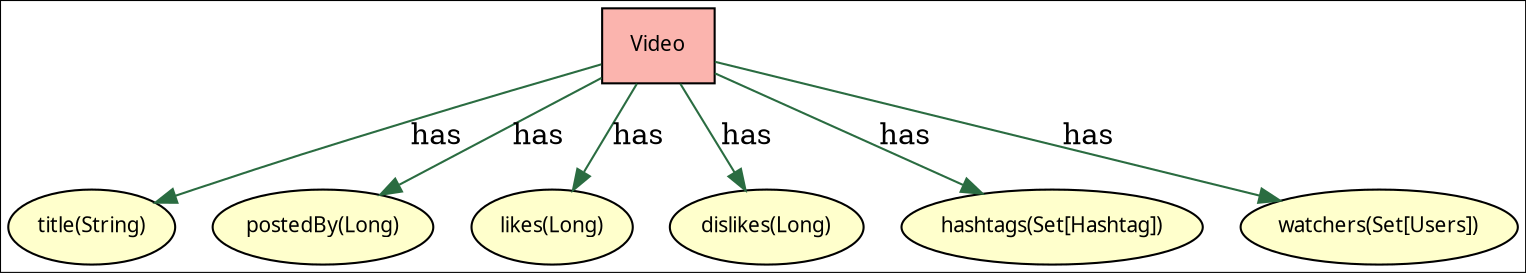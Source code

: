 digraph G {
    node[shape=rectangle, fontname=Tahoma, fontsize=10, style="filled",
        gradientangle="270", fillcolor="bisque", colorscheme="pastel19"]
  	colorscheme="pastel19"
    cluster=true;

		Video [fillcolor="1"]
		
		

		
	    title [label="title(String)" fillcolor="6" shape=ellipse ]
	    
            Video -> title [color="#2A6C41" label="has"]
	    
		
	    postedBy [label="postedBy(Long)" fillcolor="6" shape=ellipse ]
	    
            Video -> postedBy [color="#2A6C41" label="has"]
	    
		
	    likes [label="likes(Long)" fillcolor="6" shape=ellipse ]
	    
            Video -> likes [color="#2A6C41" label="has"]
	    
		
	    dislikes [label="dislikes(Long)" fillcolor="6" shape=ellipse ]
	    
            Video -> dislikes [color="#2A6C41" label="has"]
	    
		
	    hashtags [label="hashtags(Set[Hashtag])" fillcolor="6" shape=ellipse ]
	    
            Video -> hashtags [color="#2A6C41" label="has"]
	    
		
	    watchers [label="watchers(Set[Users])" fillcolor="6" shape=ellipse ]
	    
            Video -> watchers [color="#2A6C41" label="has"]
	    
	
}

